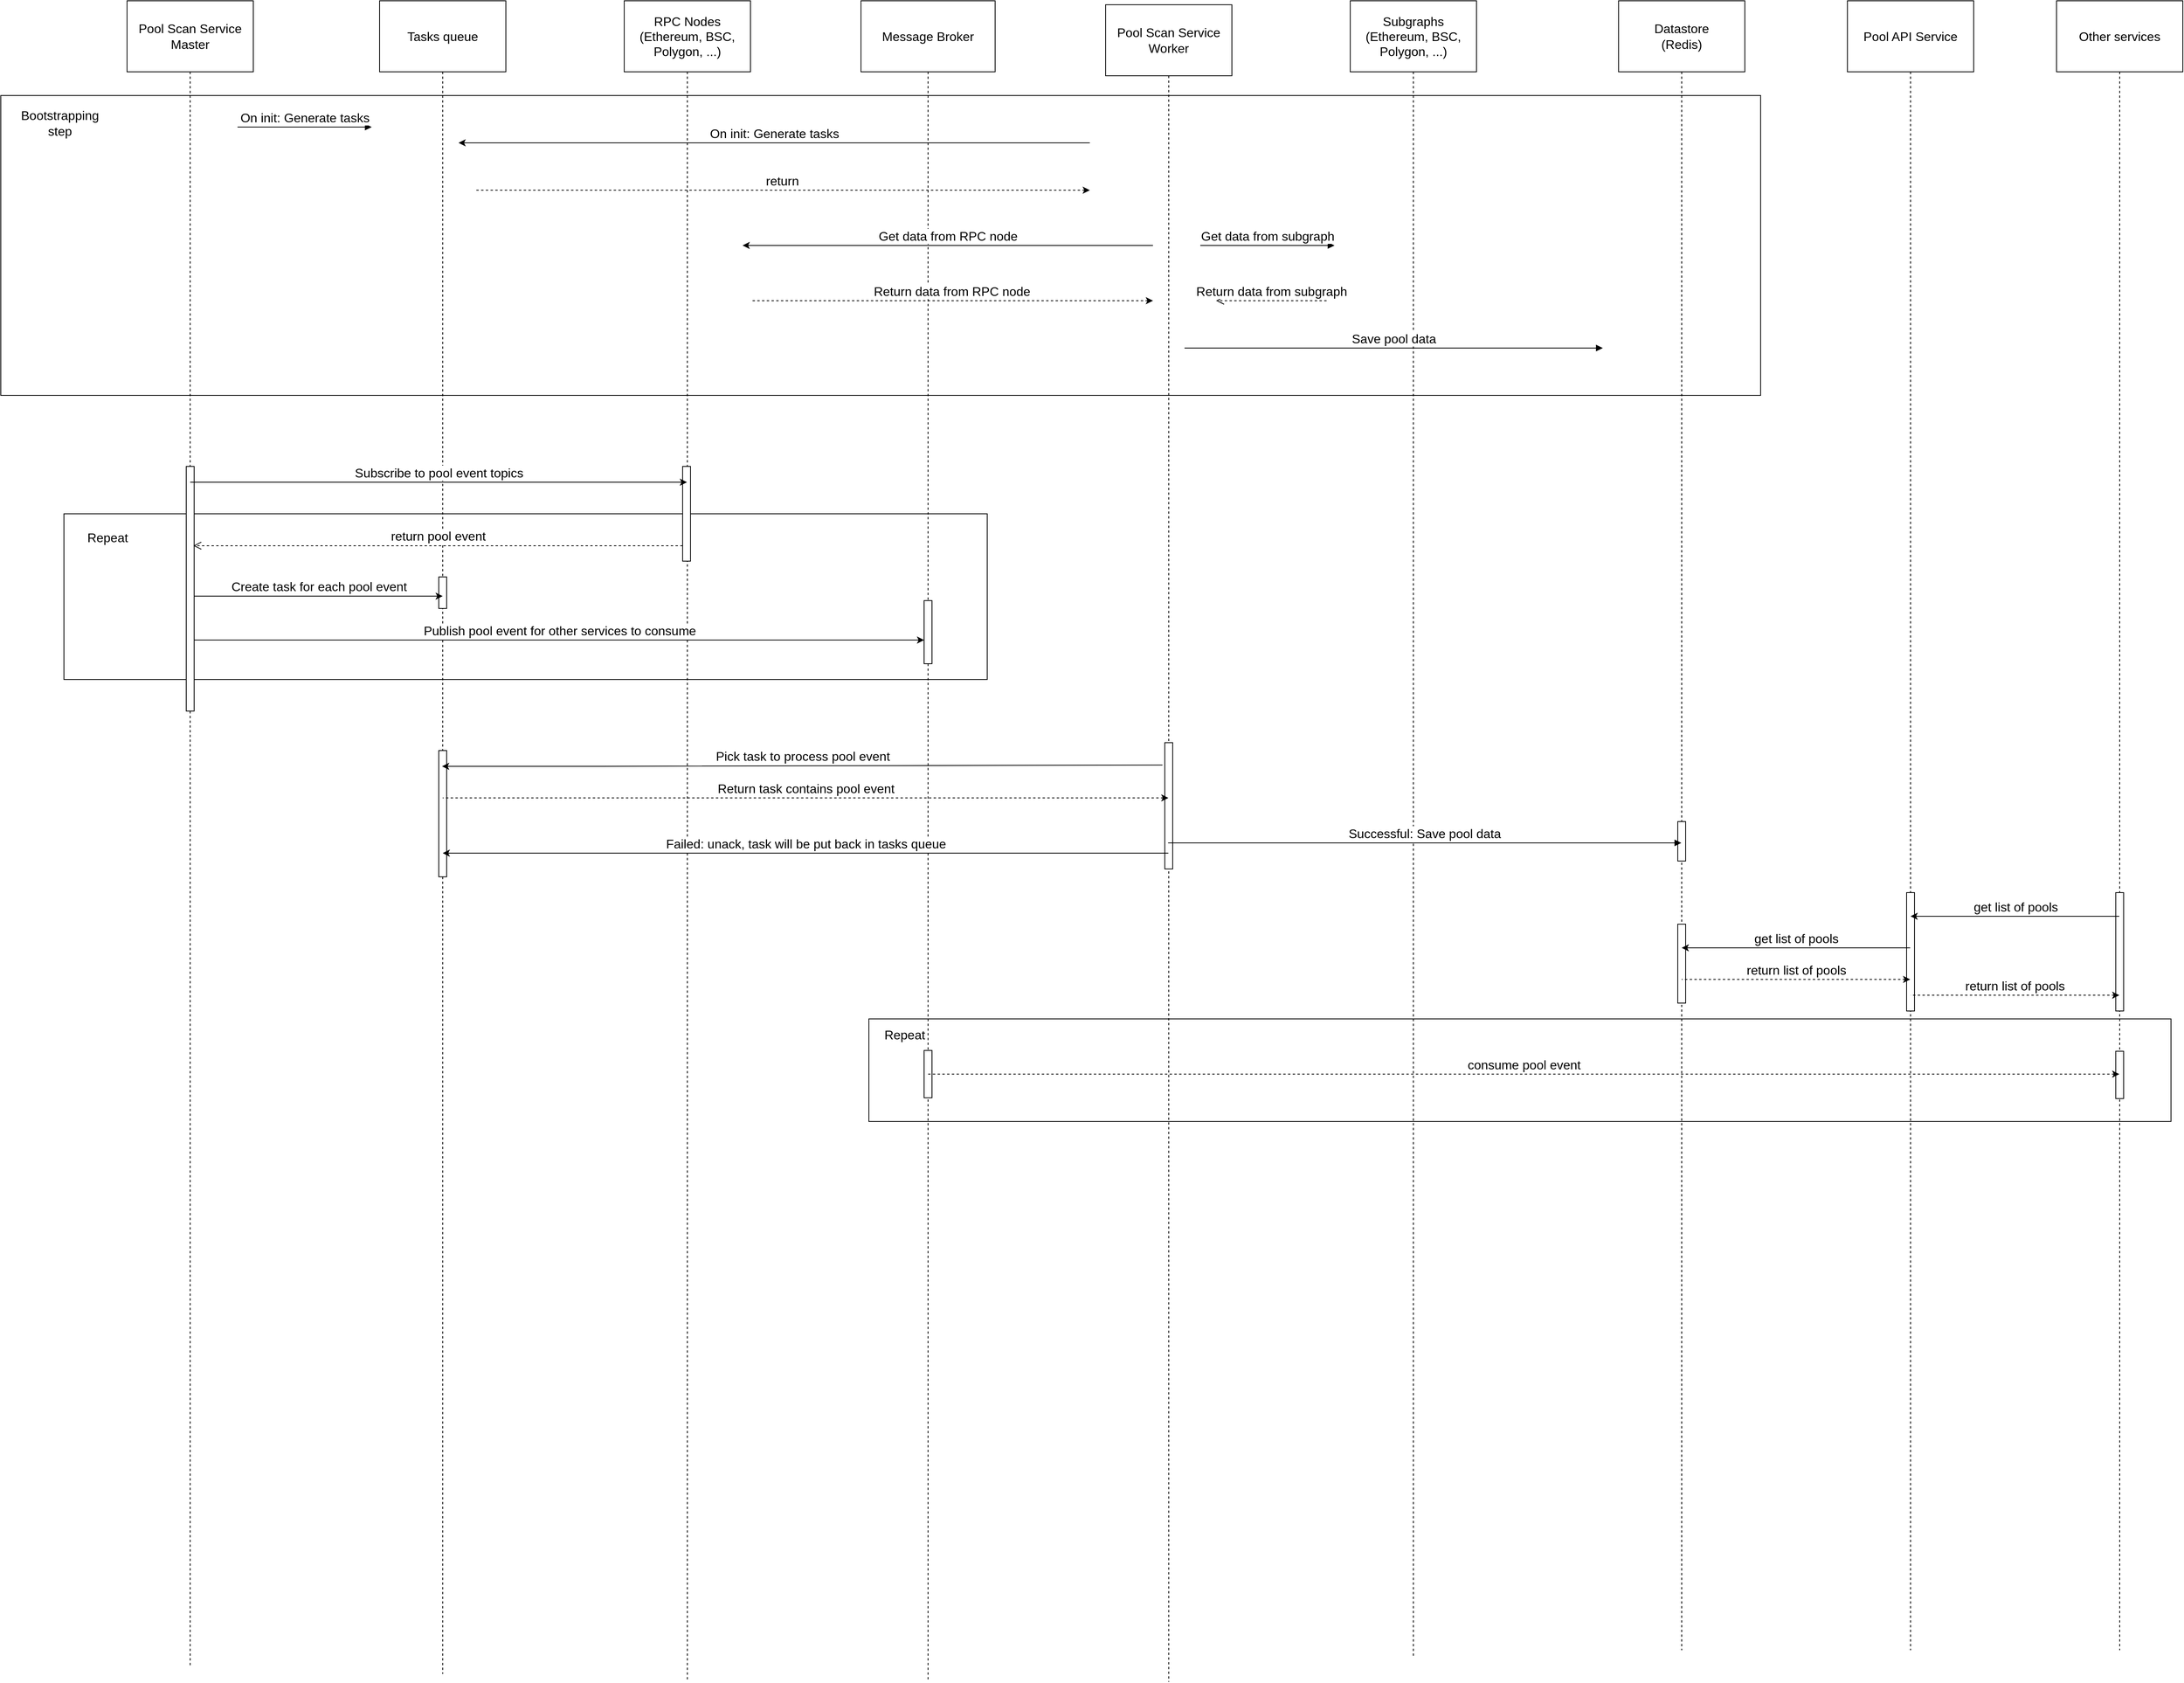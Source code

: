 <mxfile version="18.0.3" type="github">
  <diagram id="vYhIYeuhMKYq1YM2tLH0" name="Page-1">
    <mxGraphModel dx="1652" dy="971" grid="1" gridSize="10" guides="1" tooltips="1" connect="1" arrows="1" fold="1" page="1" pageScale="1" pageWidth="850" pageHeight="1100" math="0" shadow="0">
      <root>
        <mxCell id="0" />
        <mxCell id="1" parent="0" />
        <mxCell id="duJFYo-hXxuzxmT1SDnn-63" value="" style="rounded=0;whiteSpace=wrap;html=1;fontSize=16;fillOpacity=50;" vertex="1" parent="1">
          <mxGeometry x="120" y="720" width="1170" height="210" as="geometry" />
        </mxCell>
        <mxCell id="duJFYo-hXxuzxmT1SDnn-35" value="" style="rounded=0;whiteSpace=wrap;html=1;fontSize=16;fillOpacity=50;" vertex="1" parent="1">
          <mxGeometry x="40" y="190" width="2230" height="380" as="geometry" />
        </mxCell>
        <mxCell id="duJFYo-hXxuzxmT1SDnn-59" value="" style="rounded=0;whiteSpace=wrap;html=1;fontSize=16;fillOpacity=50;" vertex="1" parent="1">
          <mxGeometry x="1140" y="1360" width="1650" height="130" as="geometry" />
        </mxCell>
        <mxCell id="duJFYo-hXxuzxmT1SDnn-19" value="&lt;span style=&quot;font-size: 16px;&quot;&gt;Message Broker&lt;/span&gt;" style="shape=umlLifeline;perimeter=lifelinePerimeter;whiteSpace=wrap;html=1;container=1;collapsible=0;recursiveResize=0;outlineConnect=0;size=90;fontSize=16;" vertex="1" parent="1">
          <mxGeometry x="1130" y="70" width="170" height="2130" as="geometry" />
        </mxCell>
        <mxCell id="duJFYo-hXxuzxmT1SDnn-25" value="Get data from RPC node" style="html=1;verticalAlign=bottom;endArrow=none;rounded=0;fontSize=16;startArrow=classic;startFill=1;endFill=0;" edge="1" parent="duJFYo-hXxuzxmT1SDnn-19">
          <mxGeometry width="80" relative="1" as="geometry">
            <mxPoint x="-150" y="310" as="sourcePoint" />
            <mxPoint x="370" y="310" as="targetPoint" />
          </mxGeometry>
        </mxCell>
        <mxCell id="duJFYo-hXxuzxmT1SDnn-79" value="" style="html=1;points=[];perimeter=orthogonalPerimeter;fontSize=16;" vertex="1" parent="duJFYo-hXxuzxmT1SDnn-19">
          <mxGeometry x="80" y="760" width="10" height="80" as="geometry" />
        </mxCell>
        <mxCell id="duJFYo-hXxuzxmT1SDnn-81" value="" style="html=1;points=[];perimeter=orthogonalPerimeter;fontSize=16;" vertex="1" parent="duJFYo-hXxuzxmT1SDnn-19">
          <mxGeometry x="80" y="1330" width="10" height="60" as="geometry" />
        </mxCell>
        <mxCell id="duJFYo-hXxuzxmT1SDnn-3" value="&lt;span style=&quot;font-size: 16px;&quot;&gt;Pool Scan Service Master&lt;/span&gt;" style="shape=umlLifeline;perimeter=lifelinePerimeter;whiteSpace=wrap;html=1;container=1;collapsible=0;recursiveResize=0;outlineConnect=0;size=90;fontSize=16;" vertex="1" parent="1">
          <mxGeometry x="200" y="70" width="160" height="2110" as="geometry" />
        </mxCell>
        <mxCell id="duJFYo-hXxuzxmT1SDnn-66" value="" style="html=1;points=[];perimeter=orthogonalPerimeter;fontSize=16;" vertex="1" parent="duJFYo-hXxuzxmT1SDnn-3">
          <mxGeometry x="75" y="590" width="10" height="310" as="geometry" />
        </mxCell>
        <mxCell id="duJFYo-hXxuzxmT1SDnn-14" value="&lt;span style=&quot;font-size: 16px;&quot;&gt;Other services&lt;/span&gt;" style="shape=umlLifeline;perimeter=lifelinePerimeter;whiteSpace=wrap;html=1;container=1;collapsible=0;recursiveResize=0;outlineConnect=0;size=90;fontSize=16;" vertex="1" parent="1">
          <mxGeometry x="2645" y="70" width="160" height="2090" as="geometry" />
        </mxCell>
        <mxCell id="duJFYo-hXxuzxmT1SDnn-71" value="" style="html=1;points=[];perimeter=orthogonalPerimeter;fontSize=16;" vertex="1" parent="duJFYo-hXxuzxmT1SDnn-14">
          <mxGeometry x="75" y="1130" width="10" height="150" as="geometry" />
        </mxCell>
        <mxCell id="duJFYo-hXxuzxmT1SDnn-83" value="" style="html=1;points=[];perimeter=orthogonalPerimeter;fontSize=16;" vertex="1" parent="duJFYo-hXxuzxmT1SDnn-14">
          <mxGeometry x="75" y="1331" width="10" height="60" as="geometry" />
        </mxCell>
        <mxCell id="duJFYo-hXxuzxmT1SDnn-15" value="&lt;span style=&quot;font-size: 16px;&quot;&gt;Pool API Service&lt;/span&gt;" style="shape=umlLifeline;perimeter=lifelinePerimeter;whiteSpace=wrap;html=1;container=1;collapsible=0;recursiveResize=0;outlineConnect=0;size=90;fontSize=16;" vertex="1" parent="1">
          <mxGeometry x="2380" y="70" width="160" height="2090" as="geometry" />
        </mxCell>
        <mxCell id="duJFYo-hXxuzxmT1SDnn-69" value="" style="html=1;points=[];perimeter=orthogonalPerimeter;fontSize=16;" vertex="1" parent="duJFYo-hXxuzxmT1SDnn-15">
          <mxGeometry x="75" y="1130" width="10" height="150" as="geometry" />
        </mxCell>
        <mxCell id="duJFYo-hXxuzxmT1SDnn-16" value="&lt;span style=&quot;font-size: 16px;&quot;&gt;Datastore&lt;/span&gt;&lt;br style=&quot;font-size: 16px;&quot;&gt;&lt;span style=&quot;font-size: 16px;&quot;&gt;(Redis)&lt;/span&gt;" style="shape=umlLifeline;perimeter=lifelinePerimeter;whiteSpace=wrap;html=1;container=1;collapsible=0;recursiveResize=0;outlineConnect=0;size=90;fontSize=16;" vertex="1" parent="1">
          <mxGeometry x="2090" y="70" width="160" height="2090" as="geometry" />
        </mxCell>
        <mxCell id="duJFYo-hXxuzxmT1SDnn-68" value="" style="html=1;points=[];perimeter=orthogonalPerimeter;fontSize=16;" vertex="1" parent="duJFYo-hXxuzxmT1SDnn-16">
          <mxGeometry x="75" y="1170" width="10" height="100" as="geometry" />
        </mxCell>
        <mxCell id="duJFYo-hXxuzxmT1SDnn-80" value="" style="html=1;points=[];perimeter=orthogonalPerimeter;fontSize=16;" vertex="1" parent="duJFYo-hXxuzxmT1SDnn-16">
          <mxGeometry x="75" y="1040" width="10" height="50" as="geometry" />
        </mxCell>
        <mxCell id="duJFYo-hXxuzxmT1SDnn-17" value="&lt;span style=&quot;font-size: 16px;&quot;&gt;Subgraphs&lt;/span&gt;&lt;br style=&quot;font-size: 16px;&quot;&gt;&lt;span style=&quot;font-size: 16px;&quot;&gt;(Ethereum, BSC, Polygon, ...)&lt;/span&gt;" style="shape=umlLifeline;perimeter=lifelinePerimeter;whiteSpace=wrap;html=1;container=1;collapsible=0;recursiveResize=0;outlineConnect=0;size=90;fontSize=16;" vertex="1" parent="1">
          <mxGeometry x="1750" y="70" width="160" height="2100" as="geometry" />
        </mxCell>
        <mxCell id="duJFYo-hXxuzxmT1SDnn-18" value="&lt;span style=&quot;font-size: 16px;&quot;&gt;RPC Nodes&lt;/span&gt;&lt;br style=&quot;font-size: 16px; padding: 0px; margin: 0px;&quot;&gt;&lt;span style=&quot;font-size: 16px;&quot;&gt;(Ethereum, BSC, Polygon, ...)&lt;/span&gt;" style="shape=umlLifeline;perimeter=lifelinePerimeter;whiteSpace=wrap;html=1;container=1;collapsible=0;recursiveResize=0;outlineConnect=0;size=90;fontSize=16;" vertex="1" parent="1">
          <mxGeometry x="830" y="70" width="160" height="2130" as="geometry" />
        </mxCell>
        <mxCell id="duJFYo-hXxuzxmT1SDnn-20" value="&lt;span style=&quot;font-size: 16px;&quot;&gt;Tasks queue&lt;/span&gt;" style="shape=umlLifeline;perimeter=lifelinePerimeter;whiteSpace=wrap;html=1;container=1;collapsible=0;recursiveResize=0;outlineConnect=0;size=90;fontSize=16;" vertex="1" parent="1">
          <mxGeometry x="520" y="70" width="160" height="2120" as="geometry" />
        </mxCell>
        <mxCell id="duJFYo-hXxuzxmT1SDnn-24" value="return" style="html=1;verticalAlign=bottom;endArrow=none;dashed=1;endSize=8;rounded=0;fontSize=16;startArrow=classic;startFill=1;endFill=0;" edge="1" parent="duJFYo-hXxuzxmT1SDnn-20">
          <mxGeometry relative="1" as="geometry">
            <mxPoint x="900" y="240" as="sourcePoint" />
            <mxPoint x="120" y="240" as="targetPoint" />
          </mxGeometry>
        </mxCell>
        <mxCell id="duJFYo-hXxuzxmT1SDnn-67" value="" style="html=1;points=[];perimeter=orthogonalPerimeter;fontSize=16;" vertex="1" parent="duJFYo-hXxuzxmT1SDnn-20">
          <mxGeometry x="75" y="950" width="10" height="160" as="geometry" />
        </mxCell>
        <mxCell id="duJFYo-hXxuzxmT1SDnn-78" value="" style="html=1;points=[];perimeter=orthogonalPerimeter;fontSize=16;" vertex="1" parent="duJFYo-hXxuzxmT1SDnn-20">
          <mxGeometry x="75" y="730" width="10" height="40" as="geometry" />
        </mxCell>
        <mxCell id="duJFYo-hXxuzxmT1SDnn-21" value="&lt;span style=&quot;font-size: 16px;&quot;&gt;Pool Scan Service Worker&lt;/span&gt;" style="shape=umlLifeline;perimeter=lifelinePerimeter;whiteSpace=wrap;html=1;container=1;collapsible=0;recursiveResize=0;outlineConnect=0;size=90;fontSize=16;" vertex="1" parent="1">
          <mxGeometry x="1440" y="75" width="160" height="2125" as="geometry" />
        </mxCell>
        <mxCell id="duJFYo-hXxuzxmT1SDnn-72" value="" style="html=1;points=[];perimeter=orthogonalPerimeter;fontSize=16;" vertex="1" parent="duJFYo-hXxuzxmT1SDnn-21">
          <mxGeometry x="75" y="935" width="10" height="160" as="geometry" />
        </mxCell>
        <mxCell id="duJFYo-hXxuzxmT1SDnn-22" value="On init: Generate tasks" style="html=1;verticalAlign=bottom;endArrow=block;rounded=0;fontSize=16;" edge="1" parent="1">
          <mxGeometry width="80" relative="1" as="geometry">
            <mxPoint x="340" y="230" as="sourcePoint" />
            <mxPoint x="510" y="230" as="targetPoint" />
          </mxGeometry>
        </mxCell>
        <mxCell id="duJFYo-hXxuzxmT1SDnn-23" value="On init: Generate tasks" style="html=1;verticalAlign=bottom;endArrow=none;rounded=0;fontSize=16;startArrow=classic;startFill=1;endFill=0;" edge="1" parent="1">
          <mxGeometry width="80" relative="1" as="geometry">
            <mxPoint x="620" y="250" as="sourcePoint" />
            <mxPoint x="1420" y="250" as="targetPoint" />
          </mxGeometry>
        </mxCell>
        <mxCell id="duJFYo-hXxuzxmT1SDnn-26" value="Return data from RPC node" style="html=1;verticalAlign=bottom;endArrow=none;dashed=1;endSize=8;rounded=0;fontSize=16;startArrow=classic;startFill=1;endFill=0;" edge="1" parent="1">
          <mxGeometry relative="1" as="geometry">
            <mxPoint x="1500" y="450" as="sourcePoint" />
            <mxPoint x="990" y="450" as="targetPoint" />
          </mxGeometry>
        </mxCell>
        <mxCell id="duJFYo-hXxuzxmT1SDnn-27" value="Get data from subgraph" style="html=1;verticalAlign=bottom;endArrow=block;rounded=0;fontSize=16;" edge="1" parent="1">
          <mxGeometry width="80" relative="1" as="geometry">
            <mxPoint x="1560" y="380" as="sourcePoint" />
            <mxPoint x="1730" y="380" as="targetPoint" />
          </mxGeometry>
        </mxCell>
        <mxCell id="duJFYo-hXxuzxmT1SDnn-28" value="Return data from subgraph" style="html=1;verticalAlign=bottom;endArrow=open;dashed=1;endSize=8;rounded=0;fontSize=16;" edge="1" parent="1">
          <mxGeometry relative="1" as="geometry">
            <mxPoint x="1720" y="450" as="sourcePoint" />
            <mxPoint x="1580" y="450" as="targetPoint" />
          </mxGeometry>
        </mxCell>
        <mxCell id="duJFYo-hXxuzxmT1SDnn-29" value="Save pool data" style="html=1;verticalAlign=bottom;endArrow=block;rounded=0;fontSize=16;" edge="1" parent="1">
          <mxGeometry width="80" relative="1" as="geometry">
            <mxPoint x="1540" y="510" as="sourcePoint" />
            <mxPoint x="2070" y="510" as="targetPoint" />
          </mxGeometry>
        </mxCell>
        <mxCell id="duJFYo-hXxuzxmT1SDnn-31" value="return pool event" style="html=1;verticalAlign=bottom;endArrow=open;dashed=1;endSize=8;rounded=0;fontSize=16;entryX=0.9;entryY=0.324;entryDx=0;entryDy=0;entryPerimeter=0;" edge="1" parent="1" source="duJFYo-hXxuzxmT1SDnn-77" target="duJFYo-hXxuzxmT1SDnn-66">
          <mxGeometry relative="1" as="geometry">
            <mxPoint x="820" y="760" as="sourcePoint" />
            <mxPoint x="370" y="760" as="targetPoint" />
          </mxGeometry>
        </mxCell>
        <mxCell id="duJFYo-hXxuzxmT1SDnn-32" value="Create task for each pool event" style="html=1;verticalAlign=bottom;endArrow=classic;rounded=0;fontSize=16;startArrow=none;startFill=0;endFill=1;entryX=0.5;entryY=0.608;entryDx=0;entryDy=0;entryPerimeter=0;" edge="1" parent="1" source="duJFYo-hXxuzxmT1SDnn-66" target="duJFYo-hXxuzxmT1SDnn-78">
          <mxGeometry width="80" relative="1" as="geometry">
            <mxPoint x="320" y="824.66" as="sourcePoint" />
            <mxPoint x="565" y="824.33" as="targetPoint" />
          </mxGeometry>
        </mxCell>
        <mxCell id="duJFYo-hXxuzxmT1SDnn-33" value="Pick task to process pool event" style="html=1;verticalAlign=bottom;endArrow=none;rounded=0;fontSize=16;startArrow=classic;startFill=1;endFill=0;entryX=-0.3;entryY=0.177;entryDx=0;entryDy=0;entryPerimeter=0;" edge="1" parent="1" target="duJFYo-hXxuzxmT1SDnn-72">
          <mxGeometry width="80" relative="1" as="geometry">
            <mxPoint x="599.167" y="1040" as="sourcePoint" />
            <mxPoint x="1519.5" y="1040" as="targetPoint" />
            <Array as="points">
              <mxPoint x="790" y="1040" />
            </Array>
          </mxGeometry>
        </mxCell>
        <mxCell id="duJFYo-hXxuzxmT1SDnn-36" value="Bootstrapping step" style="text;html=1;strokeColor=none;fillColor=none;align=center;verticalAlign=middle;whiteSpace=wrap;rounded=0;dashed=1;fontSize=16;" vertex="1" parent="1">
          <mxGeometry x="50" y="210" width="130" height="30" as="geometry" />
        </mxCell>
        <mxCell id="duJFYo-hXxuzxmT1SDnn-37" value="Failed: unack, task will be put back in tasks queue" style="html=1;verticalAlign=bottom;endArrow=none;rounded=0;fontSize=16;startArrow=classic;startFill=1;endFill=0;" edge="1" parent="1" source="duJFYo-hXxuzxmT1SDnn-20" target="duJFYo-hXxuzxmT1SDnn-21">
          <mxGeometry width="80" relative="1" as="geometry">
            <mxPoint x="690" y="1154" as="sourcePoint" />
            <mxPoint x="1490" y="1154" as="targetPoint" />
            <Array as="points">
              <mxPoint x="1330" y="1150" />
            </Array>
          </mxGeometry>
        </mxCell>
        <mxCell id="duJFYo-hXxuzxmT1SDnn-40" value="Publish pool event for other services to consume" style="html=1;verticalAlign=bottom;endArrow=classic;rounded=0;fontSize=16;startArrow=none;startFill=0;endFill=1;entryX=0;entryY=0.625;entryDx=0;entryDy=0;entryPerimeter=0;" edge="1" parent="1" source="duJFYo-hXxuzxmT1SDnn-66" target="duJFYo-hXxuzxmT1SDnn-79">
          <mxGeometry width="80" relative="1" as="geometry">
            <mxPoint x="320" y="880.33" as="sourcePoint" />
            <mxPoint x="1120" y="880" as="targetPoint" />
          </mxGeometry>
        </mxCell>
        <mxCell id="duJFYo-hXxuzxmT1SDnn-51" value="get list of pools" style="html=1;verticalAlign=bottom;endArrow=none;rounded=0;fontSize=16;startArrow=classic;startFill=1;endFill=0;" edge="1" parent="1" source="duJFYo-hXxuzxmT1SDnn-16" target="duJFYo-hXxuzxmT1SDnn-15">
          <mxGeometry width="80" relative="1" as="geometry">
            <mxPoint x="2230" y="1270" as="sourcePoint" />
            <mxPoint x="2390" y="1270" as="targetPoint" />
            <Array as="points">
              <mxPoint x="2280" y="1270" />
            </Array>
          </mxGeometry>
        </mxCell>
        <mxCell id="duJFYo-hXxuzxmT1SDnn-54" value="return list of pools" style="html=1;verticalAlign=bottom;endArrow=none;dashed=1;endSize=8;rounded=0;fontSize=16;startArrow=classic;startFill=1;endFill=0;" edge="1" parent="1" source="duJFYo-hXxuzxmT1SDnn-14" target="duJFYo-hXxuzxmT1SDnn-15">
          <mxGeometry relative="1" as="geometry">
            <mxPoint x="2680" y="1340" as="sourcePoint" />
            <mxPoint x="2520" y="1340" as="targetPoint" />
            <Array as="points">
              <mxPoint x="2620" y="1330" />
            </Array>
          </mxGeometry>
        </mxCell>
        <mxCell id="duJFYo-hXxuzxmT1SDnn-57" value="consume pool event" style="html=1;verticalAlign=bottom;endArrow=none;dashed=1;endSize=8;rounded=0;fontSize=16;startArrow=classic;startFill=1;endFill=0;" edge="1" parent="1" source="duJFYo-hXxuzxmT1SDnn-14" target="duJFYo-hXxuzxmT1SDnn-19">
          <mxGeometry relative="1" as="geometry">
            <mxPoint x="2640" y="1440" as="sourcePoint" />
            <mxPoint x="1280" y="1440" as="targetPoint" />
            <Array as="points">
              <mxPoint x="1740" y="1430" />
            </Array>
          </mxGeometry>
        </mxCell>
        <mxCell id="duJFYo-hXxuzxmT1SDnn-64" value="Repeat" style="text;html=1;align=center;verticalAlign=middle;resizable=0;points=[];autosize=1;strokeColor=none;fillColor=none;fontSize=16;" vertex="1" parent="1">
          <mxGeometry x="140" y="740" width="70" height="20" as="geometry" />
        </mxCell>
        <mxCell id="duJFYo-hXxuzxmT1SDnn-65" value="Repeat" style="text;html=1;align=center;verticalAlign=middle;resizable=0;points=[];autosize=1;strokeColor=none;fillColor=none;fontSize=16;" vertex="1" parent="1">
          <mxGeometry x="1150" y="1370" width="70" height="20" as="geometry" />
        </mxCell>
        <mxCell id="duJFYo-hXxuzxmT1SDnn-50" value="get list of pools" style="html=1;verticalAlign=bottom;endArrow=none;rounded=0;fontSize=16;startArrow=classic;startFill=1;endFill=0;" edge="1" parent="1" source="duJFYo-hXxuzxmT1SDnn-15" target="duJFYo-hXxuzxmT1SDnn-14">
          <mxGeometry width="80" relative="1" as="geometry">
            <mxPoint x="2530" y="1230" as="sourcePoint" />
            <mxPoint x="2680" y="1240" as="targetPoint" />
            <Array as="points">
              <mxPoint x="2650" y="1230" />
            </Array>
          </mxGeometry>
        </mxCell>
        <mxCell id="duJFYo-hXxuzxmT1SDnn-52" value="return list of pools" style="html=1;verticalAlign=bottom;endArrow=none;dashed=1;endSize=8;rounded=0;fontSize=16;startArrow=classic;startFill=1;endFill=0;" edge="1" parent="1" source="duJFYo-hXxuzxmT1SDnn-15" target="duJFYo-hXxuzxmT1SDnn-16">
          <mxGeometry relative="1" as="geometry">
            <mxPoint x="2390" y="1310" as="sourcePoint" />
            <mxPoint x="2230" y="1310" as="targetPoint" />
            <Array as="points">
              <mxPoint x="2390" y="1310" />
            </Array>
          </mxGeometry>
        </mxCell>
        <mxCell id="duJFYo-hXxuzxmT1SDnn-39" value="Successful: Save pool data" style="html=1;verticalAlign=bottom;endArrow=block;rounded=0;fontSize=16;" edge="1" parent="1">
          <mxGeometry width="80" relative="1" as="geometry">
            <mxPoint x="1519.167" y="1137" as="sourcePoint" />
            <mxPoint x="2169.5" y="1137" as="targetPoint" />
            <Array as="points">
              <mxPoint x="1640" y="1137" />
            </Array>
          </mxGeometry>
        </mxCell>
        <mxCell id="duJFYo-hXxuzxmT1SDnn-34" value="Return task contains pool event" style="html=1;verticalAlign=bottom;endArrow=none;dashed=1;endSize=8;rounded=0;fontSize=16;startArrow=classic;startFill=1;endFill=0;" edge="1" parent="1" source="duJFYo-hXxuzxmT1SDnn-21" target="duJFYo-hXxuzxmT1SDnn-20">
          <mxGeometry relative="1" as="geometry">
            <mxPoint x="1430" y="1084" as="sourcePoint" />
            <mxPoint x="650" y="1084" as="targetPoint" />
            <Array as="points">
              <mxPoint x="720" y="1080" />
            </Array>
          </mxGeometry>
        </mxCell>
        <mxCell id="duJFYo-hXxuzxmT1SDnn-77" value="" style="html=1;points=[];perimeter=orthogonalPerimeter;fontSize=16;" vertex="1" parent="1">
          <mxGeometry x="904" y="660" width="10" height="120" as="geometry" />
        </mxCell>
        <mxCell id="duJFYo-hXxuzxmT1SDnn-30" value="Subscribe to pool event topics" style="html=1;verticalAlign=bottom;endArrow=classic;rounded=0;fontSize=16;startArrow=none;startFill=0;endFill=1;" edge="1" parent="1" source="duJFYo-hXxuzxmT1SDnn-3" target="duJFYo-hXxuzxmT1SDnn-18">
          <mxGeometry width="80" relative="1" as="geometry">
            <mxPoint x="320" y="690" as="sourcePoint" />
            <mxPoint x="870" y="690" as="targetPoint" />
            <Array as="points">
              <mxPoint x="810" y="680" />
            </Array>
          </mxGeometry>
        </mxCell>
      </root>
    </mxGraphModel>
  </diagram>
</mxfile>
